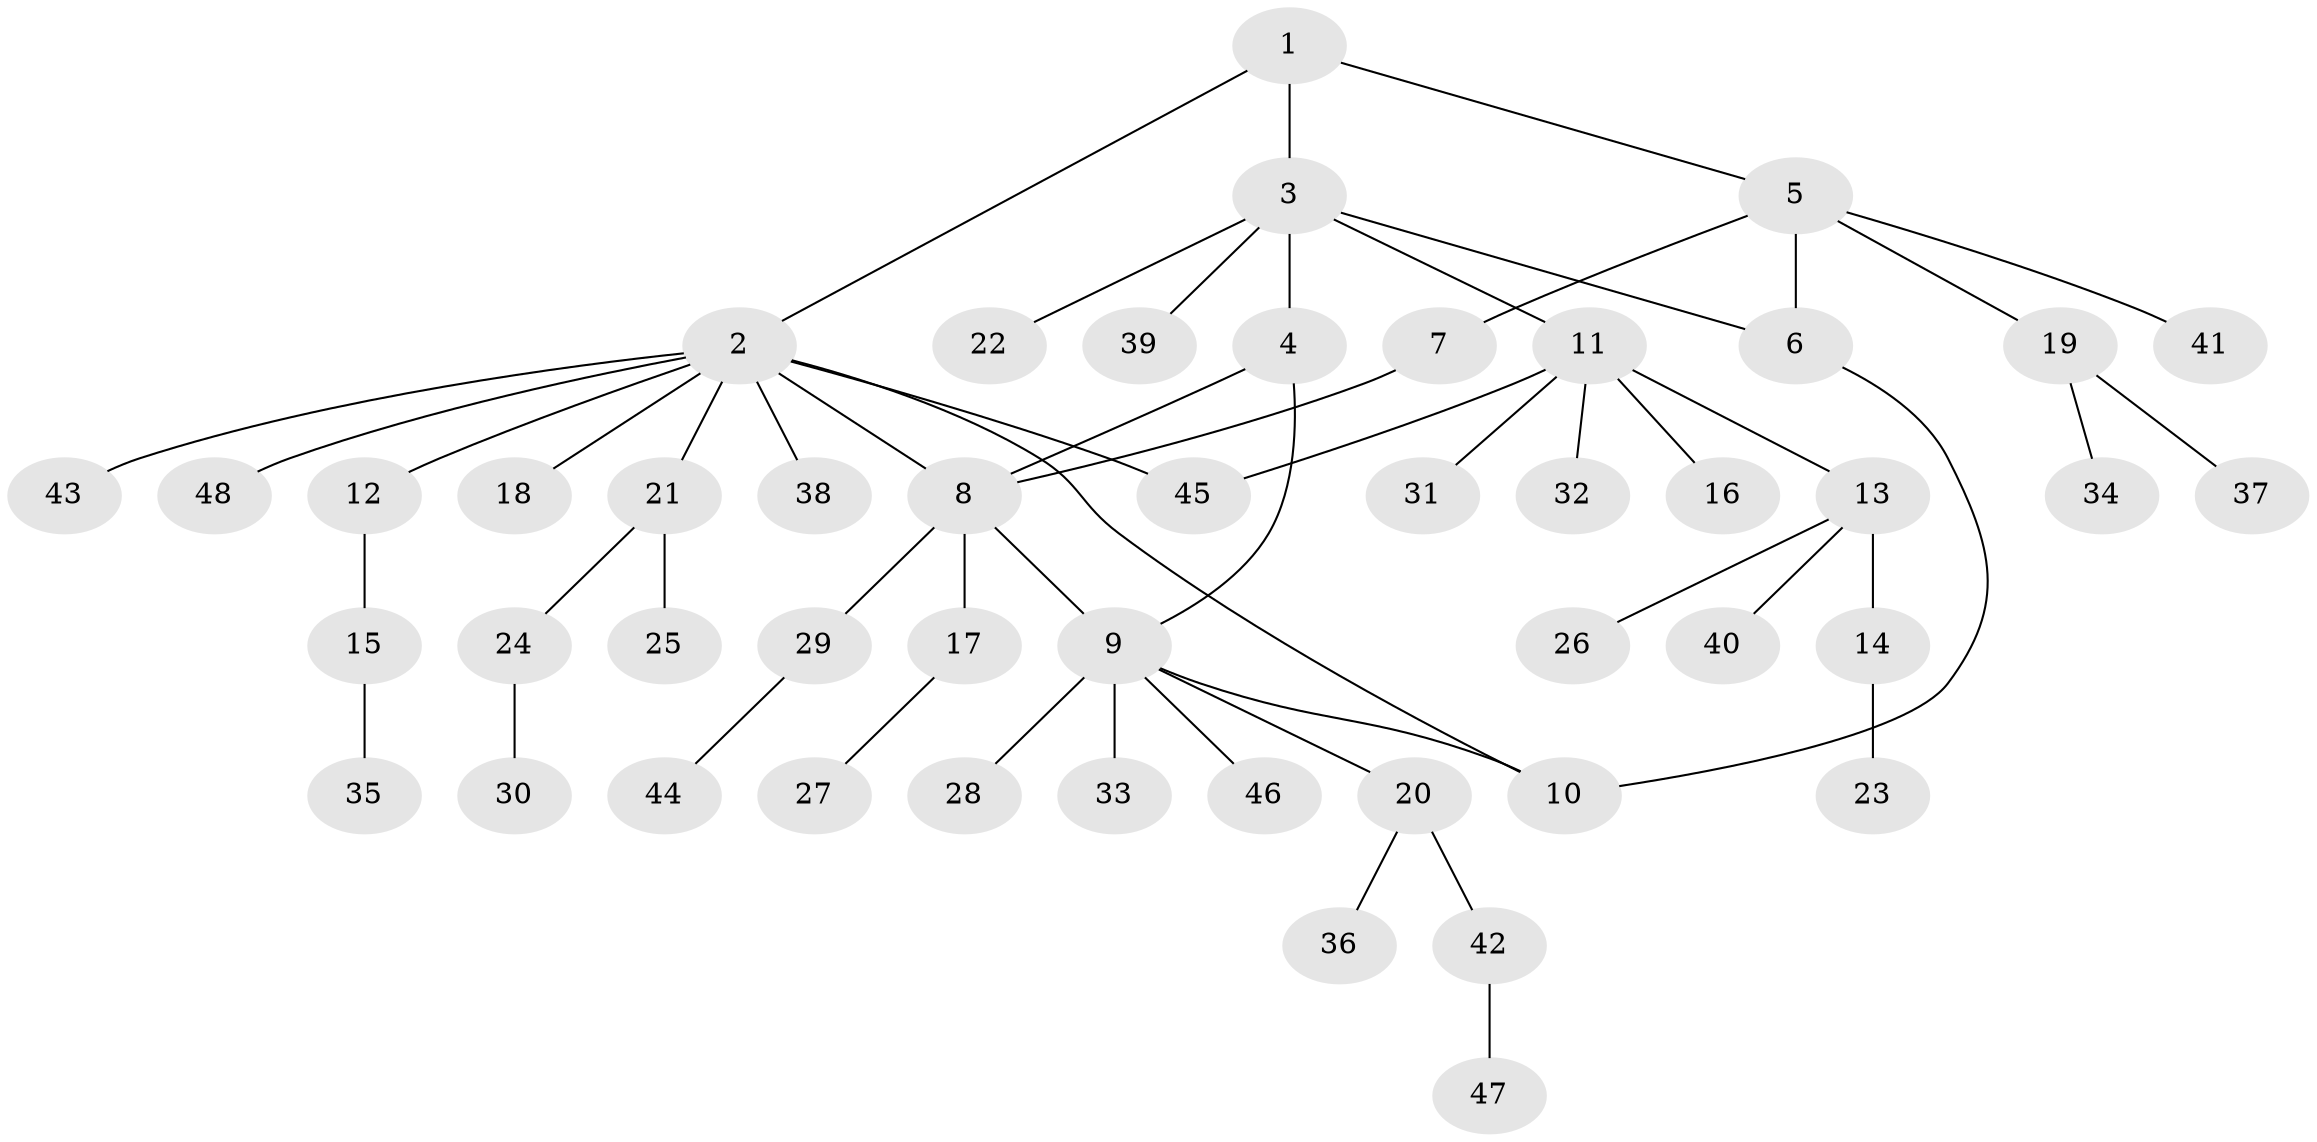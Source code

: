 // coarse degree distribution, {5: 0.07142857142857142, 1: 0.8571428571428571, 9: 0.07142857142857142}
// Generated by graph-tools (version 1.1) at 2025/57/03/04/25 21:57:57]
// undirected, 48 vertices, 54 edges
graph export_dot {
graph [start="1"]
  node [color=gray90,style=filled];
  1;
  2;
  3;
  4;
  5;
  6;
  7;
  8;
  9;
  10;
  11;
  12;
  13;
  14;
  15;
  16;
  17;
  18;
  19;
  20;
  21;
  22;
  23;
  24;
  25;
  26;
  27;
  28;
  29;
  30;
  31;
  32;
  33;
  34;
  35;
  36;
  37;
  38;
  39;
  40;
  41;
  42;
  43;
  44;
  45;
  46;
  47;
  48;
  1 -- 2;
  1 -- 3;
  1 -- 5;
  2 -- 8;
  2 -- 10;
  2 -- 12;
  2 -- 18;
  2 -- 21;
  2 -- 38;
  2 -- 43;
  2 -- 45;
  2 -- 48;
  3 -- 4;
  3 -- 6;
  3 -- 11;
  3 -- 22;
  3 -- 39;
  4 -- 8;
  4 -- 9;
  5 -- 6;
  5 -- 7;
  5 -- 19;
  5 -- 41;
  6 -- 10;
  7 -- 8;
  8 -- 9;
  8 -- 17;
  8 -- 29;
  9 -- 10;
  9 -- 20;
  9 -- 28;
  9 -- 33;
  9 -- 46;
  11 -- 13;
  11 -- 16;
  11 -- 31;
  11 -- 32;
  11 -- 45;
  12 -- 15;
  13 -- 14;
  13 -- 26;
  13 -- 40;
  14 -- 23;
  15 -- 35;
  17 -- 27;
  19 -- 34;
  19 -- 37;
  20 -- 36;
  20 -- 42;
  21 -- 24;
  21 -- 25;
  24 -- 30;
  29 -- 44;
  42 -- 47;
}
